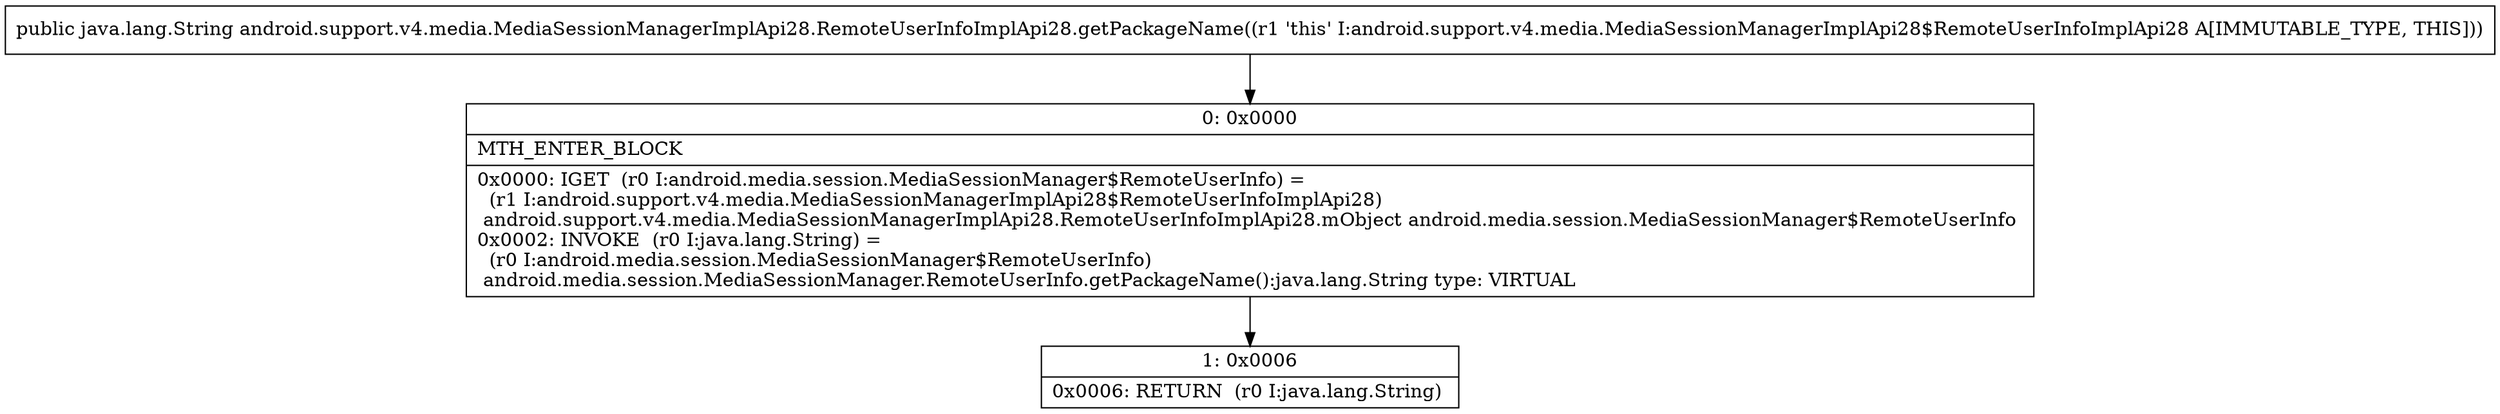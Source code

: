 digraph "CFG forandroid.support.v4.media.MediaSessionManagerImplApi28.RemoteUserInfoImplApi28.getPackageName()Ljava\/lang\/String;" {
Node_0 [shape=record,label="{0\:\ 0x0000|MTH_ENTER_BLOCK\l|0x0000: IGET  (r0 I:android.media.session.MediaSessionManager$RemoteUserInfo) = \l  (r1 I:android.support.v4.media.MediaSessionManagerImplApi28$RemoteUserInfoImplApi28)\l android.support.v4.media.MediaSessionManagerImplApi28.RemoteUserInfoImplApi28.mObject android.media.session.MediaSessionManager$RemoteUserInfo \l0x0002: INVOKE  (r0 I:java.lang.String) = \l  (r0 I:android.media.session.MediaSessionManager$RemoteUserInfo)\l android.media.session.MediaSessionManager.RemoteUserInfo.getPackageName():java.lang.String type: VIRTUAL \l}"];
Node_1 [shape=record,label="{1\:\ 0x0006|0x0006: RETURN  (r0 I:java.lang.String) \l}"];
MethodNode[shape=record,label="{public java.lang.String android.support.v4.media.MediaSessionManagerImplApi28.RemoteUserInfoImplApi28.getPackageName((r1 'this' I:android.support.v4.media.MediaSessionManagerImplApi28$RemoteUserInfoImplApi28 A[IMMUTABLE_TYPE, THIS])) }"];
MethodNode -> Node_0;
Node_0 -> Node_1;
}

